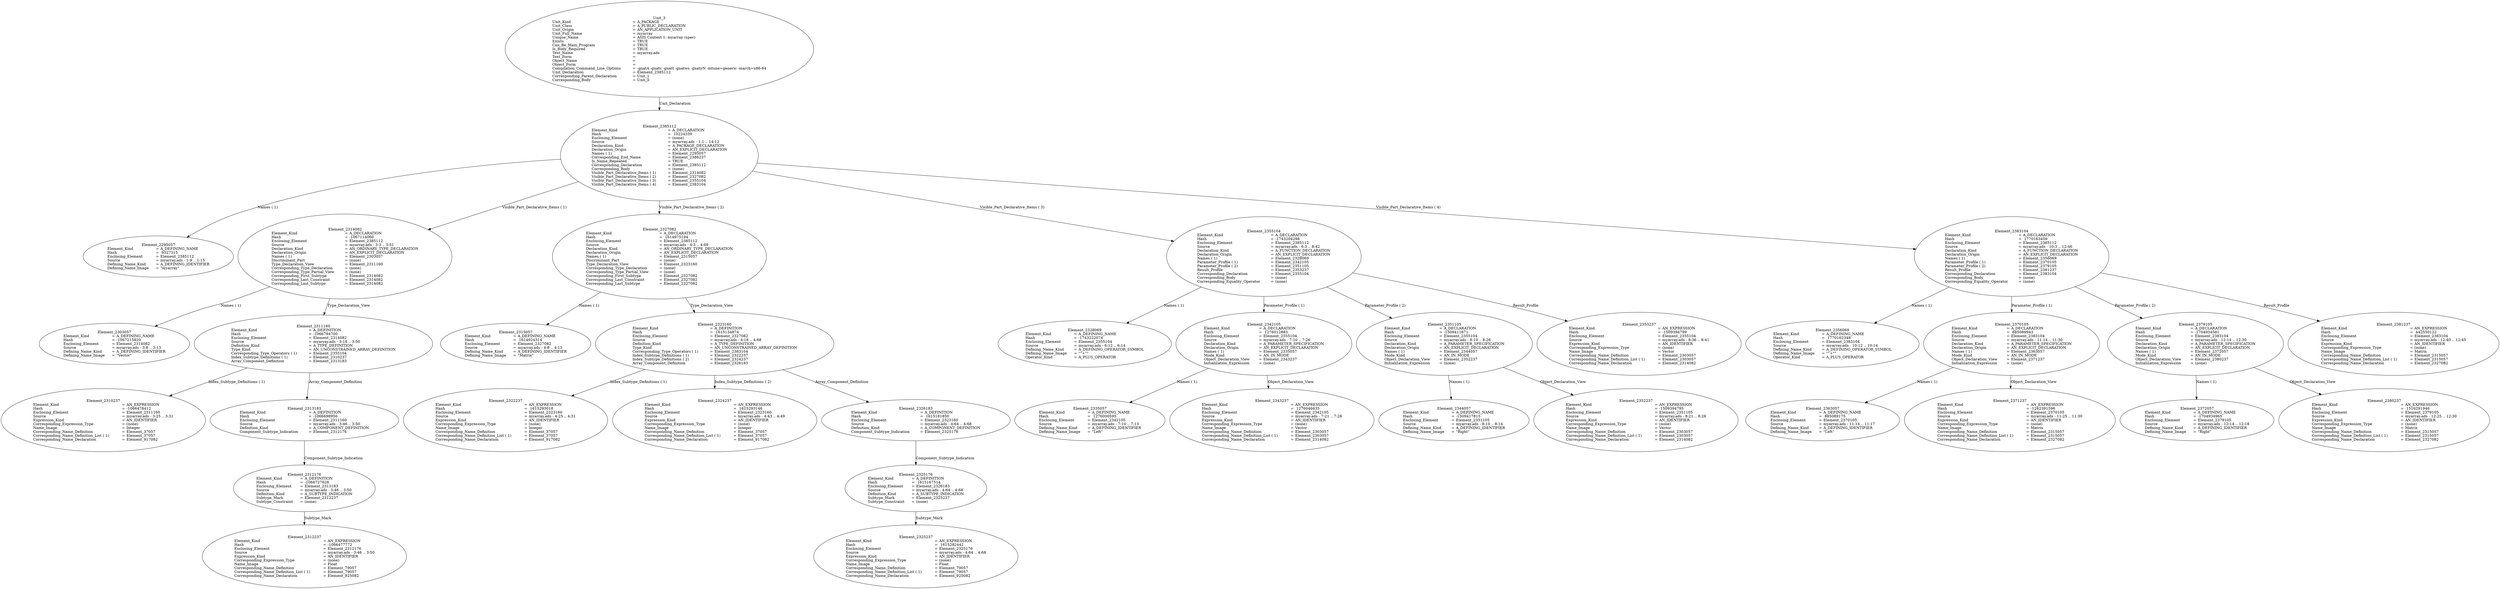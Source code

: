 digraph "myarray.adt" {
  Unit_3 -> Element_2385112
      [ label=Unit_Declaration ];
  Unit_3
      [ label=<<TABLE BORDER="0" CELLBORDER="0" CELLSPACING="0" CELLPADDING="0"> 
          <TR><TD COLSPAN="3">Unit_3</TD></TR>
          <TR><TD ALIGN="LEFT">Unit_Kind   </TD><TD> = </TD><TD ALIGN="LEFT">A_PACKAGE</TD></TR>
          <TR><TD ALIGN="LEFT">Unit_Class   </TD><TD> = </TD><TD ALIGN="LEFT">A_PUBLIC_DECLARATION</TD></TR>
          <TR><TD ALIGN="LEFT">Unit_Origin   </TD><TD> = </TD><TD ALIGN="LEFT">AN_APPLICATION_UNIT</TD></TR>
          <TR><TD ALIGN="LEFT">Unit_Full_Name    </TD><TD> = </TD><TD ALIGN="LEFT">myarray</TD></TR>
          <TR><TD ALIGN="LEFT">Unique_Name   </TD><TD> = </TD><TD ALIGN="LEFT">ASIS Context 1: myarray (spec)</TD></TR>
          <TR><TD ALIGN="LEFT">Exists  </TD><TD> = </TD><TD ALIGN="LEFT">TRUE</TD></TR>
          <TR><TD ALIGN="LEFT">Can_Be_Main_Program     </TD><TD> = </TD><TD ALIGN="LEFT">TRUE</TD></TR>
          <TR><TD ALIGN="LEFT">Is_Body_Required     </TD><TD> = </TD><TD ALIGN="LEFT">TRUE</TD></TR>
          <TR><TD ALIGN="LEFT">Text_Name   </TD><TD> = </TD><TD ALIGN="LEFT">myarray.ads</TD></TR>
          <TR><TD ALIGN="LEFT">Text_Form   </TD><TD> = </TD><TD ALIGN="LEFT"></TD></TR>
          <TR><TD ALIGN="LEFT">Object_Name   </TD><TD> = </TD><TD ALIGN="LEFT"></TD></TR>
          <TR><TD ALIGN="LEFT">Object_Form   </TD><TD> = </TD><TD ALIGN="LEFT"></TD></TR>
          <TR><TD ALIGN="LEFT">Compilation_Command_Line_Options         </TD><TD> = </TD><TD ALIGN="LEFT">-gnatA -gnatc -gnatt -gnatws -gnatyN -mtune=generic -march=x86-64</TD></TR>
          <TR><TD ALIGN="LEFT">Unit_Declaration     </TD><TD> = </TD><TD ALIGN="LEFT">Element_2385112</TD></TR>
          <TR><TD ALIGN="LEFT">Corresponding_Parent_Declaration         </TD><TD> = </TD><TD ALIGN="LEFT">Unit_1</TD></TR>
          <TR><TD ALIGN="LEFT">Corresponding_Body     </TD><TD> = </TD><TD ALIGN="LEFT">Unit_5</TD></TR>
          </TABLE>> ];
  Element_2385112 -> Element_2295057
      [ label="Names ( 1)" ];
  Element_2385112 -> Element_2314082
      [ label="Visible_Part_Declarative_Items ( 1)" ];
  Element_2385112 -> Element_2327082
      [ label="Visible_Part_Declarative_Items ( 2)" ];
  Element_2385112 -> Element_2355104
      [ label="Visible_Part_Declarative_Items ( 3)" ];
  Element_2385112 -> Element_2383104
      [ label="Visible_Part_Declarative_Items ( 4)" ];
  Element_2385112
      [ label=<<TABLE BORDER="0" CELLBORDER="0" CELLSPACING="0" CELLPADDING="0"> 
          <TR><TD COLSPAN="3">Element_2385112</TD></TR>
          <TR><TD ALIGN="LEFT">Element_Kind    </TD><TD> = </TD><TD ALIGN="LEFT">A_DECLARATION</TD></TR>
          <TR><TD ALIGN="LEFT">Hash  </TD><TD> = </TD><TD ALIGN="LEFT"> 10224339</TD></TR>
          <TR><TD ALIGN="LEFT">Enclosing_Element     </TD><TD> = </TD><TD ALIGN="LEFT">(none)</TD></TR>
          <TR><TD ALIGN="LEFT">Source  </TD><TD> = </TD><TD ALIGN="LEFT">myarray.ads - 1:1 .. 14:12</TD></TR>
          <TR><TD ALIGN="LEFT">Declaration_Kind     </TD><TD> = </TD><TD ALIGN="LEFT">A_PACKAGE_DECLARATION</TD></TR>
          <TR><TD ALIGN="LEFT">Declaration_Origin     </TD><TD> = </TD><TD ALIGN="LEFT">AN_EXPLICIT_DECLARATION</TD></TR>
          <TR><TD ALIGN="LEFT">Names ( 1)   </TD><TD> = </TD><TD ALIGN="LEFT">Element_2295057</TD></TR>
          <TR><TD ALIGN="LEFT">Corresponding_End_Name      </TD><TD> = </TD><TD ALIGN="LEFT">Element_2386237</TD></TR>
          <TR><TD ALIGN="LEFT">Is_Name_Repeated     </TD><TD> = </TD><TD ALIGN="LEFT">TRUE</TD></TR>
          <TR><TD ALIGN="LEFT">Corresponding_Declaration       </TD><TD> = </TD><TD ALIGN="LEFT">Element_2385112</TD></TR>
          <TR><TD ALIGN="LEFT">Corresponding_Body     </TD><TD> = </TD><TD ALIGN="LEFT">(none)</TD></TR>
          <TR><TD ALIGN="LEFT">Visible_Part_Declarative_Items ( 1)         </TD><TD> = </TD><TD ALIGN="LEFT">Element_2314082</TD></TR>
          <TR><TD ALIGN="LEFT">Visible_Part_Declarative_Items ( 2)         </TD><TD> = </TD><TD ALIGN="LEFT">Element_2327082</TD></TR>
          <TR><TD ALIGN="LEFT">Visible_Part_Declarative_Items ( 3)         </TD><TD> = </TD><TD ALIGN="LEFT">Element_2355104</TD></TR>
          <TR><TD ALIGN="LEFT">Visible_Part_Declarative_Items ( 4)         </TD><TD> = </TD><TD ALIGN="LEFT">Element_2383104</TD></TR>
          </TABLE>> ];
  Element_2295057
      [ label=<<TABLE BORDER="0" CELLBORDER="0" CELLSPACING="0" CELLPADDING="0"> 
          <TR><TD COLSPAN="3">Element_2295057</TD></TR>
          <TR><TD ALIGN="LEFT">Element_Kind    </TD><TD> = </TD><TD ALIGN="LEFT">A_DEFINING_NAME</TD></TR>
          <TR><TD ALIGN="LEFT">Hash  </TD><TD> = </TD><TD ALIGN="LEFT"> 9327315</TD></TR>
          <TR><TD ALIGN="LEFT">Enclosing_Element     </TD><TD> = </TD><TD ALIGN="LEFT">Element_2385112</TD></TR>
          <TR><TD ALIGN="LEFT">Source  </TD><TD> = </TD><TD ALIGN="LEFT">myarray.ads - 1:9 .. 1:15</TD></TR>
          <TR><TD ALIGN="LEFT">Defining_Name_Kind     </TD><TD> = </TD><TD ALIGN="LEFT">A_DEFINING_IDENTIFIER</TD></TR>
          <TR><TD ALIGN="LEFT">Defining_Name_Image     </TD><TD> = </TD><TD ALIGN="LEFT">"myarray"</TD></TR>
          </TABLE>> ];
  Element_2314082 -> Element_2303057
      [ label="Names ( 1)" ];
  Element_2314082 -> Element_2311160
      [ label=Type_Declaration_View ];
  Element_2314082
      [ label=<<TABLE BORDER="0" CELLBORDER="0" CELLSPACING="0" CELLPADDING="0"> 
          <TR><TD COLSPAN="3">Element_2314082</TD></TR>
          <TR><TD ALIGN="LEFT">Element_Kind    </TD><TD> = </TD><TD ALIGN="LEFT">A_DECLARATION</TD></TR>
          <TR><TD ALIGN="LEFT">Hash  </TD><TD> = </TD><TD ALIGN="LEFT">-1067114060</TD></TR>
          <TR><TD ALIGN="LEFT">Enclosing_Element     </TD><TD> = </TD><TD ALIGN="LEFT">Element_2385112</TD></TR>
          <TR><TD ALIGN="LEFT">Source  </TD><TD> = </TD><TD ALIGN="LEFT">myarray.ads - 3:3 .. 3:51</TD></TR>
          <TR><TD ALIGN="LEFT">Declaration_Kind     </TD><TD> = </TD><TD ALIGN="LEFT">AN_ORDINARY_TYPE_DECLARATION</TD></TR>
          <TR><TD ALIGN="LEFT">Declaration_Origin     </TD><TD> = </TD><TD ALIGN="LEFT">AN_EXPLICIT_DECLARATION</TD></TR>
          <TR><TD ALIGN="LEFT">Names ( 1)   </TD><TD> = </TD><TD ALIGN="LEFT">Element_2303057</TD></TR>
          <TR><TD ALIGN="LEFT">Discriminant_Part     </TD><TD> = </TD><TD ALIGN="LEFT">(none)</TD></TR>
          <TR><TD ALIGN="LEFT">Type_Declaration_View      </TD><TD> = </TD><TD ALIGN="LEFT">Element_2311160</TD></TR>
          <TR><TD ALIGN="LEFT">Corresponding_Type_Declaration        </TD><TD> = </TD><TD ALIGN="LEFT">(none)</TD></TR>
          <TR><TD ALIGN="LEFT">Corresponding_Type_Partial_View        </TD><TD> = </TD><TD ALIGN="LEFT">(none)</TD></TR>
          <TR><TD ALIGN="LEFT">Corresponding_First_Subtype       </TD><TD> = </TD><TD ALIGN="LEFT">Element_2314082</TD></TR>
          <TR><TD ALIGN="LEFT">Corresponding_Last_Constraint        </TD><TD> = </TD><TD ALIGN="LEFT">Element_2314082</TD></TR>
          <TR><TD ALIGN="LEFT">Corresponding_Last_Subtype       </TD><TD> = </TD><TD ALIGN="LEFT">Element_2314082</TD></TR>
          </TABLE>> ];
  Element_2303057
      [ label=<<TABLE BORDER="0" CELLBORDER="0" CELLSPACING="0" CELLPADDING="0"> 
          <TR><TD COLSPAN="3">Element_2303057</TD></TR>
          <TR><TD ALIGN="LEFT">Element_Kind    </TD><TD> = </TD><TD ALIGN="LEFT">A_DEFINING_NAME</TD></TR>
          <TR><TD ALIGN="LEFT">Hash  </TD><TD> = </TD><TD ALIGN="LEFT">-1067215820</TD></TR>
          <TR><TD ALIGN="LEFT">Enclosing_Element     </TD><TD> = </TD><TD ALIGN="LEFT">Element_2314082</TD></TR>
          <TR><TD ALIGN="LEFT">Source  </TD><TD> = </TD><TD ALIGN="LEFT">myarray.ads - 3:8 .. 3:13</TD></TR>
          <TR><TD ALIGN="LEFT">Defining_Name_Kind     </TD><TD> = </TD><TD ALIGN="LEFT">A_DEFINING_IDENTIFIER</TD></TR>
          <TR><TD ALIGN="LEFT">Defining_Name_Image     </TD><TD> = </TD><TD ALIGN="LEFT">"Vector"</TD></TR>
          </TABLE>> ];
  Element_2311160 -> Element_2310237
      [ label="Index_Subtype_Definitions ( 1)" ];
  Element_2311160 -> Element_2313183
      [ label=Array_Component_Definition ];
  Element_2311160
      [ label=<<TABLE BORDER="0" CELLBORDER="0" CELLSPACING="0" CELLPADDING="0"> 
          <TR><TD COLSPAN="3">Element_2311160</TD></TR>
          <TR><TD ALIGN="LEFT">Element_Kind    </TD><TD> = </TD><TD ALIGN="LEFT">A_DEFINITION</TD></TR>
          <TR><TD ALIGN="LEFT">Hash  </TD><TD> = </TD><TD ALIGN="LEFT">-1066794700</TD></TR>
          <TR><TD ALIGN="LEFT">Enclosing_Element     </TD><TD> = </TD><TD ALIGN="LEFT">Element_2314082</TD></TR>
          <TR><TD ALIGN="LEFT">Source  </TD><TD> = </TD><TD ALIGN="LEFT">myarray.ads - 3:18 .. 3:50</TD></TR>
          <TR><TD ALIGN="LEFT">Definition_Kind    </TD><TD> = </TD><TD ALIGN="LEFT">A_TYPE_DEFINITION</TD></TR>
          <TR><TD ALIGN="LEFT">Type_Kind   </TD><TD> = </TD><TD ALIGN="LEFT">AN_UNCONSTRAINED_ARRAY_DEFINITION</TD></TR>
          <TR><TD ALIGN="LEFT">Corresponding_Type_Operators ( 1)         </TD><TD> = </TD><TD ALIGN="LEFT">Element_2355104</TD></TR>
          <TR><TD ALIGN="LEFT">Index_Subtype_Definitions ( 1)        </TD><TD> = </TD><TD ALIGN="LEFT">Element_2310237</TD></TR>
          <TR><TD ALIGN="LEFT">Array_Component_Definition       </TD><TD> = </TD><TD ALIGN="LEFT">Element_2313183</TD></TR>
          </TABLE>> ];
  Element_2310237
      [ label=<<TABLE BORDER="0" CELLBORDER="0" CELLSPACING="0" CELLPADDING="0"> 
          <TR><TD COLSPAN="3">Element_2310237</TD></TR>
          <TR><TD ALIGN="LEFT">Element_Kind    </TD><TD> = </TD><TD ALIGN="LEFT">AN_EXPRESSION</TD></TR>
          <TR><TD ALIGN="LEFT">Hash  </TD><TD> = </TD><TD ALIGN="LEFT">-1066478412</TD></TR>
          <TR><TD ALIGN="LEFT">Enclosing_Element     </TD><TD> = </TD><TD ALIGN="LEFT">Element_2311160</TD></TR>
          <TR><TD ALIGN="LEFT">Source  </TD><TD> = </TD><TD ALIGN="LEFT">myarray.ads - 3:25 .. 3:31</TD></TR>
          <TR><TD ALIGN="LEFT">Expression_Kind    </TD><TD> = </TD><TD ALIGN="LEFT">AN_IDENTIFIER</TD></TR>
          <TR><TD ALIGN="LEFT">Corresponding_Expression_Type        </TD><TD> = </TD><TD ALIGN="LEFT">(none)</TD></TR>
          <TR><TD ALIGN="LEFT">Name_Image   </TD><TD> = </TD><TD ALIGN="LEFT">Integer</TD></TR>
          <TR><TD ALIGN="LEFT">Corresponding_Name_Definition        </TD><TD> = </TD><TD ALIGN="LEFT">Element_37057</TD></TR>
          <TR><TD ALIGN="LEFT">Corresponding_Name_Definition_List ( 1)          </TD><TD> = </TD><TD ALIGN="LEFT">Element_37057</TD></TR>
          <TR><TD ALIGN="LEFT">Corresponding_Name_Declaration        </TD><TD> = </TD><TD ALIGN="LEFT">Element_917082</TD></TR>
          </TABLE>> ];
  Element_2313183 -> Element_2312176
      [ label=Component_Subtype_Indication ];
  Element_2313183
      [ label=<<TABLE BORDER="0" CELLBORDER="0" CELLSPACING="0" CELLPADDING="0"> 
          <TR><TD COLSPAN="3">Element_2313183</TD></TR>
          <TR><TD ALIGN="LEFT">Element_Kind    </TD><TD> = </TD><TD ALIGN="LEFT">A_DEFINITION</TD></TR>
          <TR><TD ALIGN="LEFT">Hash  </TD><TD> = </TD><TD ALIGN="LEFT">-1066698956</TD></TR>
          <TR><TD ALIGN="LEFT">Enclosing_Element     </TD><TD> = </TD><TD ALIGN="LEFT">Element_2311160</TD></TR>
          <TR><TD ALIGN="LEFT">Source  </TD><TD> = </TD><TD ALIGN="LEFT">myarray.ads - 3:46 .. 3:50</TD></TR>
          <TR><TD ALIGN="LEFT">Definition_Kind    </TD><TD> = </TD><TD ALIGN="LEFT">A_COMPONENT_DEFINITION</TD></TR>
          <TR><TD ALIGN="LEFT">Component_Subtype_Indication        </TD><TD> = </TD><TD ALIGN="LEFT">Element_2312176</TD></TR>
          </TABLE>> ];
  Element_2312176 -> Element_2312237
      [ label=Subtype_Mark ];
  Element_2312176
      [ label=<<TABLE BORDER="0" CELLBORDER="0" CELLSPACING="0" CELLPADDING="0"> 
          <TR><TD COLSPAN="3">Element_2312176</TD></TR>
          <TR><TD ALIGN="LEFT">Element_Kind    </TD><TD> = </TD><TD ALIGN="LEFT">A_DEFINITION</TD></TR>
          <TR><TD ALIGN="LEFT">Hash  </TD><TD> = </TD><TD ALIGN="LEFT">-1066727628</TD></TR>
          <TR><TD ALIGN="LEFT">Enclosing_Element     </TD><TD> = </TD><TD ALIGN="LEFT">Element_2313183</TD></TR>
          <TR><TD ALIGN="LEFT">Source  </TD><TD> = </TD><TD ALIGN="LEFT">myarray.ads - 3:46 .. 3:50</TD></TR>
          <TR><TD ALIGN="LEFT">Definition_Kind    </TD><TD> = </TD><TD ALIGN="LEFT">A_SUBTYPE_INDICATION</TD></TR>
          <TR><TD ALIGN="LEFT">Subtype_Mark    </TD><TD> = </TD><TD ALIGN="LEFT">Element_2312237</TD></TR>
          <TR><TD ALIGN="LEFT">Subtype_Constraint     </TD><TD> = </TD><TD ALIGN="LEFT">(none)</TD></TR>
          </TABLE>> ];
  Element_2312237
      [ label=<<TABLE BORDER="0" CELLBORDER="0" CELLSPACING="0" CELLPADDING="0"> 
          <TR><TD COLSPAN="3">Element_2312237</TD></TR>
          <TR><TD ALIGN="LEFT">Element_Kind    </TD><TD> = </TD><TD ALIGN="LEFT">AN_EXPRESSION</TD></TR>
          <TR><TD ALIGN="LEFT">Hash  </TD><TD> = </TD><TD ALIGN="LEFT">-1066477772</TD></TR>
          <TR><TD ALIGN="LEFT">Enclosing_Element     </TD><TD> = </TD><TD ALIGN="LEFT">Element_2312176</TD></TR>
          <TR><TD ALIGN="LEFT">Source  </TD><TD> = </TD><TD ALIGN="LEFT">myarray.ads - 3:46 .. 3:50</TD></TR>
          <TR><TD ALIGN="LEFT">Expression_Kind    </TD><TD> = </TD><TD ALIGN="LEFT">AN_IDENTIFIER</TD></TR>
          <TR><TD ALIGN="LEFT">Corresponding_Expression_Type        </TD><TD> = </TD><TD ALIGN="LEFT">(none)</TD></TR>
          <TR><TD ALIGN="LEFT">Name_Image   </TD><TD> = </TD><TD ALIGN="LEFT">Float</TD></TR>
          <TR><TD ALIGN="LEFT">Corresponding_Name_Definition        </TD><TD> = </TD><TD ALIGN="LEFT">Element_79057</TD></TR>
          <TR><TD ALIGN="LEFT">Corresponding_Name_Definition_List ( 1)          </TD><TD> = </TD><TD ALIGN="LEFT">Element_79057</TD></TR>
          <TR><TD ALIGN="LEFT">Corresponding_Name_Declaration        </TD><TD> = </TD><TD ALIGN="LEFT">Element_925082</TD></TR>
          </TABLE>> ];
  Element_2327082 -> Element_2315057
      [ label="Names ( 1)" ];
  Element_2327082 -> Element_2323160
      [ label=Type_Declaration_View ];
  Element_2327082
      [ label=<<TABLE BORDER="0" CELLBORDER="0" CELLSPACING="0" CELLPADDING="0"> 
          <TR><TD COLSPAN="3">Element_2327082</TD></TR>
          <TR><TD ALIGN="LEFT">Element_Kind    </TD><TD> = </TD><TD ALIGN="LEFT">A_DECLARATION</TD></TR>
          <TR><TD ALIGN="LEFT">Hash  </TD><TD> = </TD><TD ALIGN="LEFT"> 1614975194</TD></TR>
          <TR><TD ALIGN="LEFT">Enclosing_Element     </TD><TD> = </TD><TD ALIGN="LEFT">Element_2385112</TD></TR>
          <TR><TD ALIGN="LEFT">Source  </TD><TD> = </TD><TD ALIGN="LEFT">myarray.ads - 4:3 .. 4:69</TD></TR>
          <TR><TD ALIGN="LEFT">Declaration_Kind     </TD><TD> = </TD><TD ALIGN="LEFT">AN_ORDINARY_TYPE_DECLARATION</TD></TR>
          <TR><TD ALIGN="LEFT">Declaration_Origin     </TD><TD> = </TD><TD ALIGN="LEFT">AN_EXPLICIT_DECLARATION</TD></TR>
          <TR><TD ALIGN="LEFT">Names ( 1)   </TD><TD> = </TD><TD ALIGN="LEFT">Element_2315057</TD></TR>
          <TR><TD ALIGN="LEFT">Discriminant_Part     </TD><TD> = </TD><TD ALIGN="LEFT">(none)</TD></TR>
          <TR><TD ALIGN="LEFT">Type_Declaration_View      </TD><TD> = </TD><TD ALIGN="LEFT">Element_2323160</TD></TR>
          <TR><TD ALIGN="LEFT">Corresponding_Type_Declaration        </TD><TD> = </TD><TD ALIGN="LEFT">(none)</TD></TR>
          <TR><TD ALIGN="LEFT">Corresponding_Type_Partial_View        </TD><TD> = </TD><TD ALIGN="LEFT">(none)</TD></TR>
          <TR><TD ALIGN="LEFT">Corresponding_First_Subtype       </TD><TD> = </TD><TD ALIGN="LEFT">Element_2327082</TD></TR>
          <TR><TD ALIGN="LEFT">Corresponding_Last_Constraint        </TD><TD> = </TD><TD ALIGN="LEFT">Element_2327082</TD></TR>
          <TR><TD ALIGN="LEFT">Corresponding_Last_Subtype       </TD><TD> = </TD><TD ALIGN="LEFT">Element_2327082</TD></TR>
          </TABLE>> ];
  Element_2315057
      [ label=<<TABLE BORDER="0" CELLBORDER="0" CELLSPACING="0" CELLPADDING="0"> 
          <TR><TD COLSPAN="3">Element_2315057</TD></TR>
          <TR><TD ALIGN="LEFT">Element_Kind    </TD><TD> = </TD><TD ALIGN="LEFT">A_DEFINING_NAME</TD></TR>
          <TR><TD ALIGN="LEFT">Hash  </TD><TD> = </TD><TD ALIGN="LEFT"> 1614924314</TD></TR>
          <TR><TD ALIGN="LEFT">Enclosing_Element     </TD><TD> = </TD><TD ALIGN="LEFT">Element_2327082</TD></TR>
          <TR><TD ALIGN="LEFT">Source  </TD><TD> = </TD><TD ALIGN="LEFT">myarray.ads - 4:8 .. 4:13</TD></TR>
          <TR><TD ALIGN="LEFT">Defining_Name_Kind     </TD><TD> = </TD><TD ALIGN="LEFT">A_DEFINING_IDENTIFIER</TD></TR>
          <TR><TD ALIGN="LEFT">Defining_Name_Image     </TD><TD> = </TD><TD ALIGN="LEFT">"Matrix"</TD></TR>
          </TABLE>> ];
  Element_2323160 -> Element_2322237
      [ label="Index_Subtype_Definitions ( 1)" ];
  Element_2323160 -> Element_2324237
      [ label="Index_Subtype_Definitions ( 2)" ];
  Element_2323160 -> Element_2326183
      [ label=Array_Component_Definition ];
  Element_2323160
      [ label=<<TABLE BORDER="0" CELLBORDER="0" CELLSPACING="0" CELLPADDING="0"> 
          <TR><TD COLSPAN="3">Element_2323160</TD></TR>
          <TR><TD ALIGN="LEFT">Element_Kind    </TD><TD> = </TD><TD ALIGN="LEFT">A_DEFINITION</TD></TR>
          <TR><TD ALIGN="LEFT">Hash  </TD><TD> = </TD><TD ALIGN="LEFT"> 1615134874</TD></TR>
          <TR><TD ALIGN="LEFT">Enclosing_Element     </TD><TD> = </TD><TD ALIGN="LEFT">Element_2327082</TD></TR>
          <TR><TD ALIGN="LEFT">Source  </TD><TD> = </TD><TD ALIGN="LEFT">myarray.ads - 4:18 .. 4:68</TD></TR>
          <TR><TD ALIGN="LEFT">Definition_Kind    </TD><TD> = </TD><TD ALIGN="LEFT">A_TYPE_DEFINITION</TD></TR>
          <TR><TD ALIGN="LEFT">Type_Kind   </TD><TD> = </TD><TD ALIGN="LEFT">AN_UNCONSTRAINED_ARRAY_DEFINITION</TD></TR>
          <TR><TD ALIGN="LEFT">Corresponding_Type_Operators ( 1)         </TD><TD> = </TD><TD ALIGN="LEFT">Element_2383104</TD></TR>
          <TR><TD ALIGN="LEFT">Index_Subtype_Definitions ( 1)        </TD><TD> = </TD><TD ALIGN="LEFT">Element_2322237</TD></TR>
          <TR><TD ALIGN="LEFT">Index_Subtype_Definitions ( 2)        </TD><TD> = </TD><TD ALIGN="LEFT">Element_2324237</TD></TR>
          <TR><TD ALIGN="LEFT">Array_Component_Definition       </TD><TD> = </TD><TD ALIGN="LEFT">Element_2326183</TD></TR>
          </TABLE>> ];
  Element_2322237
      [ label=<<TABLE BORDER="0" CELLBORDER="0" CELLSPACING="0" CELLPADDING="0"> 
          <TR><TD COLSPAN="3">Element_2322237</TD></TR>
          <TR><TD ALIGN="LEFT">Element_Kind    </TD><TD> = </TD><TD ALIGN="LEFT">AN_EXPRESSION</TD></TR>
          <TR><TD ALIGN="LEFT">Hash  </TD><TD> = </TD><TD ALIGN="LEFT"> 1615293018</TD></TR>
          <TR><TD ALIGN="LEFT">Enclosing_Element     </TD><TD> = </TD><TD ALIGN="LEFT">Element_2323160</TD></TR>
          <TR><TD ALIGN="LEFT">Source  </TD><TD> = </TD><TD ALIGN="LEFT">myarray.ads - 4:25 .. 4:31</TD></TR>
          <TR><TD ALIGN="LEFT">Expression_Kind    </TD><TD> = </TD><TD ALIGN="LEFT">AN_IDENTIFIER</TD></TR>
          <TR><TD ALIGN="LEFT">Corresponding_Expression_Type        </TD><TD> = </TD><TD ALIGN="LEFT">(none)</TD></TR>
          <TR><TD ALIGN="LEFT">Name_Image   </TD><TD> = </TD><TD ALIGN="LEFT">Integer</TD></TR>
          <TR><TD ALIGN="LEFT">Corresponding_Name_Definition        </TD><TD> = </TD><TD ALIGN="LEFT">Element_37057</TD></TR>
          <TR><TD ALIGN="LEFT">Corresponding_Name_Definition_List ( 1)          </TD><TD> = </TD><TD ALIGN="LEFT">Element_37057</TD></TR>
          <TR><TD ALIGN="LEFT">Corresponding_Name_Declaration        </TD><TD> = </TD><TD ALIGN="LEFT">Element_917082</TD></TR>
          </TABLE>> ];
  Element_2324237
      [ label=<<TABLE BORDER="0" CELLBORDER="0" CELLSPACING="0" CELLPADDING="0"> 
          <TR><TD COLSPAN="3">Element_2324237</TD></TR>
          <TR><TD ALIGN="LEFT">Element_Kind    </TD><TD> = </TD><TD ALIGN="LEFT">AN_EXPRESSION</TD></TR>
          <TR><TD ALIGN="LEFT">Hash  </TD><TD> = </TD><TD ALIGN="LEFT"> 1615293146</TD></TR>
          <TR><TD ALIGN="LEFT">Enclosing_Element     </TD><TD> = </TD><TD ALIGN="LEFT">Element_2323160</TD></TR>
          <TR><TD ALIGN="LEFT">Source  </TD><TD> = </TD><TD ALIGN="LEFT">myarray.ads - 4:43 .. 4:49</TD></TR>
          <TR><TD ALIGN="LEFT">Expression_Kind    </TD><TD> = </TD><TD ALIGN="LEFT">AN_IDENTIFIER</TD></TR>
          <TR><TD ALIGN="LEFT">Corresponding_Expression_Type        </TD><TD> = </TD><TD ALIGN="LEFT">(none)</TD></TR>
          <TR><TD ALIGN="LEFT">Name_Image   </TD><TD> = </TD><TD ALIGN="LEFT">Integer</TD></TR>
          <TR><TD ALIGN="LEFT">Corresponding_Name_Definition        </TD><TD> = </TD><TD ALIGN="LEFT">Element_37057</TD></TR>
          <TR><TD ALIGN="LEFT">Corresponding_Name_Definition_List ( 1)          </TD><TD> = </TD><TD ALIGN="LEFT">Element_37057</TD></TR>
          <TR><TD ALIGN="LEFT">Corresponding_Name_Declaration        </TD><TD> = </TD><TD ALIGN="LEFT">Element_917082</TD></TR>
          </TABLE>> ];
  Element_2326183 -> Element_2325176
      [ label=Component_Subtype_Indication ];
  Element_2326183
      [ label=<<TABLE BORDER="0" CELLBORDER="0" CELLSPACING="0" CELLPADDING="0"> 
          <TR><TD COLSPAN="3">Element_2326183</TD></TR>
          <TR><TD ALIGN="LEFT">Element_Kind    </TD><TD> = </TD><TD ALIGN="LEFT">A_DEFINITION</TD></TR>
          <TR><TD ALIGN="LEFT">Hash  </TD><TD> = </TD><TD ALIGN="LEFT"> 1615181850</TD></TR>
          <TR><TD ALIGN="LEFT">Enclosing_Element     </TD><TD> = </TD><TD ALIGN="LEFT">Element_2323160</TD></TR>
          <TR><TD ALIGN="LEFT">Source  </TD><TD> = </TD><TD ALIGN="LEFT">myarray.ads - 4:64 .. 4:68</TD></TR>
          <TR><TD ALIGN="LEFT">Definition_Kind    </TD><TD> = </TD><TD ALIGN="LEFT">A_COMPONENT_DEFINITION</TD></TR>
          <TR><TD ALIGN="LEFT">Component_Subtype_Indication        </TD><TD> = </TD><TD ALIGN="LEFT">Element_2325176</TD></TR>
          </TABLE>> ];
  Element_2325176 -> Element_2325237
      [ label=Subtype_Mark ];
  Element_2325176
      [ label=<<TABLE BORDER="0" CELLBORDER="0" CELLSPACING="0" CELLPADDING="0"> 
          <TR><TD COLSPAN="3">Element_2325176</TD></TR>
          <TR><TD ALIGN="LEFT">Element_Kind    </TD><TD> = </TD><TD ALIGN="LEFT">A_DEFINITION</TD></TR>
          <TR><TD ALIGN="LEFT">Hash  </TD><TD> = </TD><TD ALIGN="LEFT"> 1615167514</TD></TR>
          <TR><TD ALIGN="LEFT">Enclosing_Element     </TD><TD> = </TD><TD ALIGN="LEFT">Element_2326183</TD></TR>
          <TR><TD ALIGN="LEFT">Source  </TD><TD> = </TD><TD ALIGN="LEFT">myarray.ads - 4:64 .. 4:68</TD></TR>
          <TR><TD ALIGN="LEFT">Definition_Kind    </TD><TD> = </TD><TD ALIGN="LEFT">A_SUBTYPE_INDICATION</TD></TR>
          <TR><TD ALIGN="LEFT">Subtype_Mark    </TD><TD> = </TD><TD ALIGN="LEFT">Element_2325237</TD></TR>
          <TR><TD ALIGN="LEFT">Subtype_Constraint     </TD><TD> = </TD><TD ALIGN="LEFT">(none)</TD></TR>
          </TABLE>> ];
  Element_2325237
      [ label=<<TABLE BORDER="0" CELLBORDER="0" CELLSPACING="0" CELLPADDING="0"> 
          <TR><TD COLSPAN="3">Element_2325237</TD></TR>
          <TR><TD ALIGN="LEFT">Element_Kind    </TD><TD> = </TD><TD ALIGN="LEFT">AN_EXPRESSION</TD></TR>
          <TR><TD ALIGN="LEFT">Hash  </TD><TD> = </TD><TD ALIGN="LEFT"> 1615292442</TD></TR>
          <TR><TD ALIGN="LEFT">Enclosing_Element     </TD><TD> = </TD><TD ALIGN="LEFT">Element_2325176</TD></TR>
          <TR><TD ALIGN="LEFT">Source  </TD><TD> = </TD><TD ALIGN="LEFT">myarray.ads - 4:64 .. 4:68</TD></TR>
          <TR><TD ALIGN="LEFT">Expression_Kind    </TD><TD> = </TD><TD ALIGN="LEFT">AN_IDENTIFIER</TD></TR>
          <TR><TD ALIGN="LEFT">Corresponding_Expression_Type        </TD><TD> = </TD><TD ALIGN="LEFT">(none)</TD></TR>
          <TR><TD ALIGN="LEFT">Name_Image   </TD><TD> = </TD><TD ALIGN="LEFT">Float</TD></TR>
          <TR><TD ALIGN="LEFT">Corresponding_Name_Definition        </TD><TD> = </TD><TD ALIGN="LEFT">Element_79057</TD></TR>
          <TR><TD ALIGN="LEFT">Corresponding_Name_Definition_List ( 1)          </TD><TD> = </TD><TD ALIGN="LEFT">Element_79057</TD></TR>
          <TR><TD ALIGN="LEFT">Corresponding_Name_Declaration        </TD><TD> = </TD><TD ALIGN="LEFT">Element_925082</TD></TR>
          </TABLE>> ];
  Element_2355104 -> Element_2328069
      [ label="Names ( 1)" ];
  Element_2355104 -> Element_2342105
      [ label="Parameter_Profile ( 1)" ];
  Element_2355104 -> Element_2351105
      [ label="Parameter_Profile ( 2)" ];
  Element_2355104 -> Element_2353237
      [ label=Result_Profile ];
  Element_2355104
      [ label=<<TABLE BORDER="0" CELLBORDER="0" CELLSPACING="0" CELLPADDING="0"> 
          <TR><TD COLSPAN="3">Element_2355104</TD></TR>
          <TR><TD ALIGN="LEFT">Element_Kind    </TD><TD> = </TD><TD ALIGN="LEFT">A_DECLARATION</TD></TR>
          <TR><TD ALIGN="LEFT">Hash  </TD><TD> = </TD><TD ALIGN="LEFT">-1743204298</TD></TR>
          <TR><TD ALIGN="LEFT">Enclosing_Element     </TD><TD> = </TD><TD ALIGN="LEFT">Element_2385112</TD></TR>
          <TR><TD ALIGN="LEFT">Source  </TD><TD> = </TD><TD ALIGN="LEFT">myarray.ads - 6:3 .. 8:42</TD></TR>
          <TR><TD ALIGN="LEFT">Declaration_Kind     </TD><TD> = </TD><TD ALIGN="LEFT">A_FUNCTION_DECLARATION</TD></TR>
          <TR><TD ALIGN="LEFT">Declaration_Origin     </TD><TD> = </TD><TD ALIGN="LEFT">AN_EXPLICIT_DECLARATION</TD></TR>
          <TR><TD ALIGN="LEFT">Names ( 1)   </TD><TD> = </TD><TD ALIGN="LEFT">Element_2328069</TD></TR>
          <TR><TD ALIGN="LEFT">Parameter_Profile ( 1)      </TD><TD> = </TD><TD ALIGN="LEFT">Element_2342105</TD></TR>
          <TR><TD ALIGN="LEFT">Parameter_Profile ( 2)      </TD><TD> = </TD><TD ALIGN="LEFT">Element_2351105</TD></TR>
          <TR><TD ALIGN="LEFT">Result_Profile    </TD><TD> = </TD><TD ALIGN="LEFT">Element_2353237</TD></TR>
          <TR><TD ALIGN="LEFT">Corresponding_Declaration       </TD><TD> = </TD><TD ALIGN="LEFT">Element_2355104</TD></TR>
          <TR><TD ALIGN="LEFT">Corresponding_Body     </TD><TD> = </TD><TD ALIGN="LEFT">(none)</TD></TR>
          <TR><TD ALIGN="LEFT">Corresponding_Equality_Operator        </TD><TD> = </TD><TD ALIGN="LEFT">(none)</TD></TR>
          </TABLE>> ];
  Element_2328069
      [ label=<<TABLE BORDER="0" CELLBORDER="0" CELLSPACING="0" CELLPADDING="0"> 
          <TR><TD COLSPAN="3">Element_2328069</TD></TR>
          <TR><TD ALIGN="LEFT">Element_Kind    </TD><TD> = </TD><TD ALIGN="LEFT">A_DEFINING_NAME</TD></TR>
          <TR><TD ALIGN="LEFT">Hash  </TD><TD> = </TD><TD ALIGN="LEFT">-1743222074</TD></TR>
          <TR><TD ALIGN="LEFT">Enclosing_Element     </TD><TD> = </TD><TD ALIGN="LEFT">Element_2355104</TD></TR>
          <TR><TD ALIGN="LEFT">Source  </TD><TD> = </TD><TD ALIGN="LEFT">myarray.ads - 6:12 .. 6:14</TD></TR>
          <TR><TD ALIGN="LEFT">Defining_Name_Kind     </TD><TD> = </TD><TD ALIGN="LEFT">A_DEFINING_OPERATOR_SYMBOL</TD></TR>
          <TR><TD ALIGN="LEFT">Defining_Name_Image     </TD><TD> = </TD><TD ALIGN="LEFT">""+""</TD></TR>
          <TR><TD ALIGN="LEFT">Operator_Kind    </TD><TD> = </TD><TD ALIGN="LEFT">A_PLUS_OPERATOR</TD></TR>
          </TABLE>> ];
  Element_2342105 -> Element_2335057
      [ label="Names ( 1)" ];
  Element_2342105 -> Element_2343237
      [ label=Object_Declaration_View ];
  Element_2342105
      [ label=<<TABLE BORDER="0" CELLBORDER="0" CELLSPACING="0" CELLPADDING="0"> 
          <TR><TD COLSPAN="3">Element_2342105</TD></TR>
          <TR><TD ALIGN="LEFT">Element_Kind    </TD><TD> = </TD><TD ALIGN="LEFT">A_DECLARATION</TD></TR>
          <TR><TD ALIGN="LEFT">Hash  </TD><TD> = </TD><TD ALIGN="LEFT"> 1276012883</TD></TR>
          <TR><TD ALIGN="LEFT">Enclosing_Element     </TD><TD> = </TD><TD ALIGN="LEFT">Element_2355104</TD></TR>
          <TR><TD ALIGN="LEFT">Source  </TD><TD> = </TD><TD ALIGN="LEFT">myarray.ads - 7:10 .. 7:26</TD></TR>
          <TR><TD ALIGN="LEFT">Declaration_Kind     </TD><TD> = </TD><TD ALIGN="LEFT">A_PARAMETER_SPECIFICATION</TD></TR>
          <TR><TD ALIGN="LEFT">Declaration_Origin     </TD><TD> = </TD><TD ALIGN="LEFT">AN_EXPLICIT_DECLARATION</TD></TR>
          <TR><TD ALIGN="LEFT">Names ( 1)   </TD><TD> = </TD><TD ALIGN="LEFT">Element_2335057</TD></TR>
          <TR><TD ALIGN="LEFT">Mode_Kind   </TD><TD> = </TD><TD ALIGN="LEFT">AN_IN_MODE</TD></TR>
          <TR><TD ALIGN="LEFT">Object_Declaration_View      </TD><TD> = </TD><TD ALIGN="LEFT">Element_2343237</TD></TR>
          <TR><TD ALIGN="LEFT">Initialization_Expression       </TD><TD> = </TD><TD ALIGN="LEFT">(none)</TD></TR>
          </TABLE>> ];
  Element_2335057
      [ label=<<TABLE BORDER="0" CELLBORDER="0" CELLSPACING="0" CELLPADDING="0"> 
          <TR><TD COLSPAN="3">Element_2335057</TD></TR>
          <TR><TD ALIGN="LEFT">Element_Kind    </TD><TD> = </TD><TD ALIGN="LEFT">A_DEFINING_NAME</TD></TR>
          <TR><TD ALIGN="LEFT">Hash  </TD><TD> = </TD><TD ALIGN="LEFT"> 1276000595</TD></TR>
          <TR><TD ALIGN="LEFT">Enclosing_Element     </TD><TD> = </TD><TD ALIGN="LEFT">Element_2342105</TD></TR>
          <TR><TD ALIGN="LEFT">Source  </TD><TD> = </TD><TD ALIGN="LEFT">myarray.ads - 7:10 .. 7:13</TD></TR>
          <TR><TD ALIGN="LEFT">Defining_Name_Kind     </TD><TD> = </TD><TD ALIGN="LEFT">A_DEFINING_IDENTIFIER</TD></TR>
          <TR><TD ALIGN="LEFT">Defining_Name_Image     </TD><TD> = </TD><TD ALIGN="LEFT">"Left"</TD></TR>
          </TABLE>> ];
  Element_2343237
      [ label=<<TABLE BORDER="0" CELLBORDER="0" CELLSPACING="0" CELLPADDING="0"> 
          <TR><TD COLSPAN="3">Element_2343237</TD></TR>
          <TR><TD ALIGN="LEFT">Element_Kind    </TD><TD> = </TD><TD ALIGN="LEFT">AN_EXPRESSION</TD></TR>
          <TR><TD ALIGN="LEFT">Hash  </TD><TD> = </TD><TD ALIGN="LEFT"> 1276046635</TD></TR>
          <TR><TD ALIGN="LEFT">Enclosing_Element     </TD><TD> = </TD><TD ALIGN="LEFT">Element_2342105</TD></TR>
          <TR><TD ALIGN="LEFT">Source  </TD><TD> = </TD><TD ALIGN="LEFT">myarray.ads - 7:21 .. 7:26</TD></TR>
          <TR><TD ALIGN="LEFT">Expression_Kind    </TD><TD> = </TD><TD ALIGN="LEFT">AN_IDENTIFIER</TD></TR>
          <TR><TD ALIGN="LEFT">Corresponding_Expression_Type        </TD><TD> = </TD><TD ALIGN="LEFT">(none)</TD></TR>
          <TR><TD ALIGN="LEFT">Name_Image   </TD><TD> = </TD><TD ALIGN="LEFT">Vector</TD></TR>
          <TR><TD ALIGN="LEFT">Corresponding_Name_Definition        </TD><TD> = </TD><TD ALIGN="LEFT">Element_2303057</TD></TR>
          <TR><TD ALIGN="LEFT">Corresponding_Name_Definition_List ( 1)          </TD><TD> = </TD><TD ALIGN="LEFT">Element_2303057</TD></TR>
          <TR><TD ALIGN="LEFT">Corresponding_Name_Declaration        </TD><TD> = </TD><TD ALIGN="LEFT">Element_2314082</TD></TR>
          </TABLE>> ];
  Element_2351105 -> Element_2344057
      [ label="Names ( 1)" ];
  Element_2351105 -> Element_2352237
      [ label=Object_Declaration_View ];
  Element_2351105
      [ label=<<TABLE BORDER="0" CELLBORDER="0" CELLSPACING="0" CELLPADDING="0"> 
          <TR><TD COLSPAN="3">Element_2351105</TD></TR>
          <TR><TD ALIGN="LEFT">Element_Kind    </TD><TD> = </TD><TD ALIGN="LEFT">A_DECLARATION</TD></TR>
          <TR><TD ALIGN="LEFT">Hash  </TD><TD> = </TD><TD ALIGN="LEFT">-1509411671</TD></TR>
          <TR><TD ALIGN="LEFT">Enclosing_Element     </TD><TD> = </TD><TD ALIGN="LEFT">Element_2355104</TD></TR>
          <TR><TD ALIGN="LEFT">Source  </TD><TD> = </TD><TD ALIGN="LEFT">myarray.ads - 8:10 .. 8:26</TD></TR>
          <TR><TD ALIGN="LEFT">Declaration_Kind     </TD><TD> = </TD><TD ALIGN="LEFT">A_PARAMETER_SPECIFICATION</TD></TR>
          <TR><TD ALIGN="LEFT">Declaration_Origin     </TD><TD> = </TD><TD ALIGN="LEFT">AN_EXPLICIT_DECLARATION</TD></TR>
          <TR><TD ALIGN="LEFT">Names ( 1)   </TD><TD> = </TD><TD ALIGN="LEFT">Element_2344057</TD></TR>
          <TR><TD ALIGN="LEFT">Mode_Kind   </TD><TD> = </TD><TD ALIGN="LEFT">AN_IN_MODE</TD></TR>
          <TR><TD ALIGN="LEFT">Object_Declaration_View      </TD><TD> = </TD><TD ALIGN="LEFT">Element_2352237</TD></TR>
          <TR><TD ALIGN="LEFT">Initialization_Expression       </TD><TD> = </TD><TD ALIGN="LEFT">(none)</TD></TR>
          </TABLE>> ];
  Element_2344057
      [ label=<<TABLE BORDER="0" CELLBORDER="0" CELLSPACING="0" CELLPADDING="0"> 
          <TR><TD COLSPAN="3">Element_2344057</TD></TR>
          <TR><TD ALIGN="LEFT">Element_Kind    </TD><TD> = </TD><TD ALIGN="LEFT">A_DEFINING_NAME</TD></TR>
          <TR><TD ALIGN="LEFT">Hash  </TD><TD> = </TD><TD ALIGN="LEFT">-1509417815</TD></TR>
          <TR><TD ALIGN="LEFT">Enclosing_Element     </TD><TD> = </TD><TD ALIGN="LEFT">Element_2351105</TD></TR>
          <TR><TD ALIGN="LEFT">Source  </TD><TD> = </TD><TD ALIGN="LEFT">myarray.ads - 8:10 .. 8:14</TD></TR>
          <TR><TD ALIGN="LEFT">Defining_Name_Kind     </TD><TD> = </TD><TD ALIGN="LEFT">A_DEFINING_IDENTIFIER</TD></TR>
          <TR><TD ALIGN="LEFT">Defining_Name_Image     </TD><TD> = </TD><TD ALIGN="LEFT">"Right"</TD></TR>
          </TABLE>> ];
  Element_2352237
      [ label=<<TABLE BORDER="0" CELLBORDER="0" CELLSPACING="0" CELLPADDING="0"> 
          <TR><TD COLSPAN="3">Element_2352237</TD></TR>
          <TR><TD ALIGN="LEFT">Element_Kind    </TD><TD> = </TD><TD ALIGN="LEFT">AN_EXPRESSION</TD></TR>
          <TR><TD ALIGN="LEFT">Hash  </TD><TD> = </TD><TD ALIGN="LEFT">-1509394795</TD></TR>
          <TR><TD ALIGN="LEFT">Enclosing_Element     </TD><TD> = </TD><TD ALIGN="LEFT">Element_2351105</TD></TR>
          <TR><TD ALIGN="LEFT">Source  </TD><TD> = </TD><TD ALIGN="LEFT">myarray.ads - 8:21 .. 8:26</TD></TR>
          <TR><TD ALIGN="LEFT">Expression_Kind    </TD><TD> = </TD><TD ALIGN="LEFT">AN_IDENTIFIER</TD></TR>
          <TR><TD ALIGN="LEFT">Corresponding_Expression_Type        </TD><TD> = </TD><TD ALIGN="LEFT">(none)</TD></TR>
          <TR><TD ALIGN="LEFT">Name_Image   </TD><TD> = </TD><TD ALIGN="LEFT">Vector</TD></TR>
          <TR><TD ALIGN="LEFT">Corresponding_Name_Definition        </TD><TD> = </TD><TD ALIGN="LEFT">Element_2303057</TD></TR>
          <TR><TD ALIGN="LEFT">Corresponding_Name_Definition_List ( 1)          </TD><TD> = </TD><TD ALIGN="LEFT">Element_2303057</TD></TR>
          <TR><TD ALIGN="LEFT">Corresponding_Name_Declaration        </TD><TD> = </TD><TD ALIGN="LEFT">Element_2314082</TD></TR>
          </TABLE>> ];
  Element_2353237
      [ label=<<TABLE BORDER="0" CELLBORDER="0" CELLSPACING="0" CELLPADDING="0"> 
          <TR><TD COLSPAN="3">Element_2353237</TD></TR>
          <TR><TD ALIGN="LEFT">Element_Kind    </TD><TD> = </TD><TD ALIGN="LEFT">AN_EXPRESSION</TD></TR>
          <TR><TD ALIGN="LEFT">Hash  </TD><TD> = </TD><TD ALIGN="LEFT">-1509394799</TD></TR>
          <TR><TD ALIGN="LEFT">Enclosing_Element     </TD><TD> = </TD><TD ALIGN="LEFT">Element_2355104</TD></TR>
          <TR><TD ALIGN="LEFT">Source  </TD><TD> = </TD><TD ALIGN="LEFT">myarray.ads - 8:36 .. 8:41</TD></TR>
          <TR><TD ALIGN="LEFT">Expression_Kind    </TD><TD> = </TD><TD ALIGN="LEFT">AN_IDENTIFIER</TD></TR>
          <TR><TD ALIGN="LEFT">Corresponding_Expression_Type        </TD><TD> = </TD><TD ALIGN="LEFT">(none)</TD></TR>
          <TR><TD ALIGN="LEFT">Name_Image   </TD><TD> = </TD><TD ALIGN="LEFT">Vector</TD></TR>
          <TR><TD ALIGN="LEFT">Corresponding_Name_Definition        </TD><TD> = </TD><TD ALIGN="LEFT">Element_2303057</TD></TR>
          <TR><TD ALIGN="LEFT">Corresponding_Name_Definition_List ( 1)          </TD><TD> = </TD><TD ALIGN="LEFT">Element_2303057</TD></TR>
          <TR><TD ALIGN="LEFT">Corresponding_Name_Declaration        </TD><TD> = </TD><TD ALIGN="LEFT">Element_2314082</TD></TR>
          </TABLE>> ];
  Element_2383104 -> Element_2356069
      [ label="Names ( 1)" ];
  Element_2383104 -> Element_2370105
      [ label="Parameter_Profile ( 1)" ];
  Element_2383104 -> Element_2379105
      [ label="Parameter_Profile ( 2)" ];
  Element_2383104 -> Element_2381237
      [ label=Result_Profile ];
  Element_2383104
      [ label=<<TABLE BORDER="0" CELLBORDER="0" CELLSPACING="0" CELLPADDING="0"> 
          <TR><TD COLSPAN="3">Element_2383104</TD></TR>
          <TR><TD ALIGN="LEFT">Element_Kind    </TD><TD> = </TD><TD ALIGN="LEFT">A_DECLARATION</TD></TR>
          <TR><TD ALIGN="LEFT">Hash  </TD><TD> = </TD><TD ALIGN="LEFT"> 1770163459</TD></TR>
          <TR><TD ALIGN="LEFT">Enclosing_Element     </TD><TD> = </TD><TD ALIGN="LEFT">Element_2385112</TD></TR>
          <TR><TD ALIGN="LEFT">Source  </TD><TD> = </TD><TD ALIGN="LEFT">myarray.ads - 10:3 .. 12:46</TD></TR>
          <TR><TD ALIGN="LEFT">Declaration_Kind     </TD><TD> = </TD><TD ALIGN="LEFT">A_FUNCTION_DECLARATION</TD></TR>
          <TR><TD ALIGN="LEFT">Declaration_Origin     </TD><TD> = </TD><TD ALIGN="LEFT">AN_EXPLICIT_DECLARATION</TD></TR>
          <TR><TD ALIGN="LEFT">Names ( 1)   </TD><TD> = </TD><TD ALIGN="LEFT">Element_2356069</TD></TR>
          <TR><TD ALIGN="LEFT">Parameter_Profile ( 1)      </TD><TD> = </TD><TD ALIGN="LEFT">Element_2370105</TD></TR>
          <TR><TD ALIGN="LEFT">Parameter_Profile ( 2)      </TD><TD> = </TD><TD ALIGN="LEFT">Element_2379105</TD></TR>
          <TR><TD ALIGN="LEFT">Result_Profile    </TD><TD> = </TD><TD ALIGN="LEFT">Element_2381237</TD></TR>
          <TR><TD ALIGN="LEFT">Corresponding_Declaration       </TD><TD> = </TD><TD ALIGN="LEFT">Element_2383104</TD></TR>
          <TR><TD ALIGN="LEFT">Corresponding_Body     </TD><TD> = </TD><TD ALIGN="LEFT">(none)</TD></TR>
          <TR><TD ALIGN="LEFT">Corresponding_Equality_Operator        </TD><TD> = </TD><TD ALIGN="LEFT">(none)</TD></TR>
          </TABLE>> ];
  Element_2356069
      [ label=<<TABLE BORDER="0" CELLBORDER="0" CELLSPACING="0" CELLPADDING="0"> 
          <TR><TD COLSPAN="3">Element_2356069</TD></TR>
          <TR><TD ALIGN="LEFT">Element_Kind    </TD><TD> = </TD><TD ALIGN="LEFT">A_DEFINING_NAME</TD></TR>
          <TR><TD ALIGN="LEFT">Hash  </TD><TD> = </TD><TD ALIGN="LEFT"> 1770162348</TD></TR>
          <TR><TD ALIGN="LEFT">Enclosing_Element     </TD><TD> = </TD><TD ALIGN="LEFT">Element_2383104</TD></TR>
          <TR><TD ALIGN="LEFT">Source  </TD><TD> = </TD><TD ALIGN="LEFT">myarray.ads - 10:12 .. 10:14</TD></TR>
          <TR><TD ALIGN="LEFT">Defining_Name_Kind     </TD><TD> = </TD><TD ALIGN="LEFT">A_DEFINING_OPERATOR_SYMBOL</TD></TR>
          <TR><TD ALIGN="LEFT">Defining_Name_Image     </TD><TD> = </TD><TD ALIGN="LEFT">""+""</TD></TR>
          <TR><TD ALIGN="LEFT">Operator_Kind    </TD><TD> = </TD><TD ALIGN="LEFT">A_PLUS_OPERATOR</TD></TR>
          </TABLE>> ];
  Element_2370105 -> Element_2363057
      [ label="Names ( 1)" ];
  Element_2370105 -> Element_2371237
      [ label=Object_Declaration_View ];
  Element_2370105
      [ label=<<TABLE BORDER="0" CELLBORDER="0" CELLSPACING="0" CELLPADDING="0"> 
          <TR><TD COLSPAN="3">Element_2370105</TD></TR>
          <TR><TD ALIGN="LEFT">Element_Kind    </TD><TD> = </TD><TD ALIGN="LEFT">A_DECLARATION</TD></TR>
          <TR><TD ALIGN="LEFT">Hash  </TD><TD> = </TD><TD ALIGN="LEFT"> 885089943</TD></TR>
          <TR><TD ALIGN="LEFT">Enclosing_Element     </TD><TD> = </TD><TD ALIGN="LEFT">Element_2383104</TD></TR>
          <TR><TD ALIGN="LEFT">Source  </TD><TD> = </TD><TD ALIGN="LEFT">myarray.ads - 11:14 .. 11:30</TD></TR>
          <TR><TD ALIGN="LEFT">Declaration_Kind     </TD><TD> = </TD><TD ALIGN="LEFT">A_PARAMETER_SPECIFICATION</TD></TR>
          <TR><TD ALIGN="LEFT">Declaration_Origin     </TD><TD> = </TD><TD ALIGN="LEFT">AN_EXPLICIT_DECLARATION</TD></TR>
          <TR><TD ALIGN="LEFT">Names ( 1)   </TD><TD> = </TD><TD ALIGN="LEFT">Element_2363057</TD></TR>
          <TR><TD ALIGN="LEFT">Mode_Kind   </TD><TD> = </TD><TD ALIGN="LEFT">AN_IN_MODE</TD></TR>
          <TR><TD ALIGN="LEFT">Object_Declaration_View      </TD><TD> = </TD><TD ALIGN="LEFT">Element_2371237</TD></TR>
          <TR><TD ALIGN="LEFT">Initialization_Expression       </TD><TD> = </TD><TD ALIGN="LEFT">(none)</TD></TR>
          </TABLE>> ];
  Element_2363057
      [ label=<<TABLE BORDER="0" CELLBORDER="0" CELLSPACING="0" CELLPADDING="0"> 
          <TR><TD COLSPAN="3">Element_2363057</TD></TR>
          <TR><TD ALIGN="LEFT">Element_Kind    </TD><TD> = </TD><TD ALIGN="LEFT">A_DEFINING_NAME</TD></TR>
          <TR><TD ALIGN="LEFT">Hash  </TD><TD> = </TD><TD ALIGN="LEFT"> 885089175</TD></TR>
          <TR><TD ALIGN="LEFT">Enclosing_Element     </TD><TD> = </TD><TD ALIGN="LEFT">Element_2370105</TD></TR>
          <TR><TD ALIGN="LEFT">Source  </TD><TD> = </TD><TD ALIGN="LEFT">myarray.ads - 11:14 .. 11:17</TD></TR>
          <TR><TD ALIGN="LEFT">Defining_Name_Kind     </TD><TD> = </TD><TD ALIGN="LEFT">A_DEFINING_IDENTIFIER</TD></TR>
          <TR><TD ALIGN="LEFT">Defining_Name_Image     </TD><TD> = </TD><TD ALIGN="LEFT">"Left"</TD></TR>
          </TABLE>> ];
  Element_2371237
      [ label=<<TABLE BORDER="0" CELLBORDER="0" CELLSPACING="0" CELLPADDING="0"> 
          <TR><TD COLSPAN="3">Element_2371237</TD></TR>
          <TR><TD ALIGN="LEFT">Element_Kind    </TD><TD> = </TD><TD ALIGN="LEFT">AN_EXPRESSION</TD></TR>
          <TR><TD ALIGN="LEFT">Hash  </TD><TD> = </TD><TD ALIGN="LEFT">-1262391596</TD></TR>
          <TR><TD ALIGN="LEFT">Enclosing_Element     </TD><TD> = </TD><TD ALIGN="LEFT">Element_2370105</TD></TR>
          <TR><TD ALIGN="LEFT">Source  </TD><TD> = </TD><TD ALIGN="LEFT">myarray.ads - 11:25 .. 11:30</TD></TR>
          <TR><TD ALIGN="LEFT">Expression_Kind    </TD><TD> = </TD><TD ALIGN="LEFT">AN_IDENTIFIER</TD></TR>
          <TR><TD ALIGN="LEFT">Corresponding_Expression_Type        </TD><TD> = </TD><TD ALIGN="LEFT">(none)</TD></TR>
          <TR><TD ALIGN="LEFT">Name_Image   </TD><TD> = </TD><TD ALIGN="LEFT">Matrix</TD></TR>
          <TR><TD ALIGN="LEFT">Corresponding_Name_Definition        </TD><TD> = </TD><TD ALIGN="LEFT">Element_2315057</TD></TR>
          <TR><TD ALIGN="LEFT">Corresponding_Name_Definition_List ( 1)          </TD><TD> = </TD><TD ALIGN="LEFT">Element_2315057</TD></TR>
          <TR><TD ALIGN="LEFT">Corresponding_Name_Declaration        </TD><TD> = </TD><TD ALIGN="LEFT">Element_2327082</TD></TR>
          </TABLE>> ];
  Element_2379105 -> Element_2372057
      [ label="Names ( 1)" ];
  Element_2379105 -> Element_2380237
      [ label=Object_Declaration_View ];
  Element_2379105
      [ label=<<TABLE BORDER="0" CELLBORDER="0" CELLSPACING="0" CELLPADDING="0"> 
          <TR><TD COLSPAN="3">Element_2379105</TD></TR>
          <TR><TD ALIGN="LEFT">Element_Kind    </TD><TD> = </TD><TD ALIGN="LEFT">A_DECLARATION</TD></TR>
          <TR><TD ALIGN="LEFT">Hash  </TD><TD> = </TD><TD ALIGN="LEFT">-1704934581</TD></TR>
          <TR><TD ALIGN="LEFT">Enclosing_Element     </TD><TD> = </TD><TD ALIGN="LEFT">Element_2383104</TD></TR>
          <TR><TD ALIGN="LEFT">Source  </TD><TD> = </TD><TD ALIGN="LEFT">myarray.ads - 12:14 .. 12:30</TD></TR>
          <TR><TD ALIGN="LEFT">Declaration_Kind     </TD><TD> = </TD><TD ALIGN="LEFT">A_PARAMETER_SPECIFICATION</TD></TR>
          <TR><TD ALIGN="LEFT">Declaration_Origin     </TD><TD> = </TD><TD ALIGN="LEFT">AN_EXPLICIT_DECLARATION</TD></TR>
          <TR><TD ALIGN="LEFT">Names ( 1)   </TD><TD> = </TD><TD ALIGN="LEFT">Element_2372057</TD></TR>
          <TR><TD ALIGN="LEFT">Mode_Kind   </TD><TD> = </TD><TD ALIGN="LEFT">AN_IN_MODE</TD></TR>
          <TR><TD ALIGN="LEFT">Object_Declaration_View      </TD><TD> = </TD><TD ALIGN="LEFT">Element_2380237</TD></TR>
          <TR><TD ALIGN="LEFT">Initialization_Expression       </TD><TD> = </TD><TD ALIGN="LEFT">(none)</TD></TR>
          </TABLE>> ];
  Element_2372057
      [ label=<<TABLE BORDER="0" CELLBORDER="0" CELLSPACING="0" CELLPADDING="0"> 
          <TR><TD COLSPAN="3">Element_2372057</TD></TR>
          <TR><TD ALIGN="LEFT">Element_Kind    </TD><TD> = </TD><TD ALIGN="LEFT">A_DEFINING_NAME</TD></TR>
          <TR><TD ALIGN="LEFT">Hash  </TD><TD> = </TD><TD ALIGN="LEFT">-1704934965</TD></TR>
          <TR><TD ALIGN="LEFT">Enclosing_Element     </TD><TD> = </TD><TD ALIGN="LEFT">Element_2379105</TD></TR>
          <TR><TD ALIGN="LEFT">Source  </TD><TD> = </TD><TD ALIGN="LEFT">myarray.ads - 12:14 .. 12:18</TD></TR>
          <TR><TD ALIGN="LEFT">Defining_Name_Kind     </TD><TD> = </TD><TD ALIGN="LEFT">A_DEFINING_IDENTIFIER</TD></TR>
          <TR><TD ALIGN="LEFT">Defining_Name_Image     </TD><TD> = </TD><TD ALIGN="LEFT">"Right"</TD></TR>
          </TABLE>> ];
  Element_2380237
      [ label=<<TABLE BORDER="0" CELLBORDER="0" CELLSPACING="0" CELLPADDING="0"> 
          <TR><TD COLSPAN="3">Element_2380237</TD></TR>
          <TR><TD ALIGN="LEFT">Element_Kind    </TD><TD> = </TD><TD ALIGN="LEFT">AN_EXPRESSION</TD></TR>
          <TR><TD ALIGN="LEFT">Hash  </TD><TD> = </TD><TD ALIGN="LEFT"> 1516291946</TD></TR>
          <TR><TD ALIGN="LEFT">Enclosing_Element     </TD><TD> = </TD><TD ALIGN="LEFT">Element_2379105</TD></TR>
          <TR><TD ALIGN="LEFT">Source  </TD><TD> = </TD><TD ALIGN="LEFT">myarray.ads - 12:25 .. 12:30</TD></TR>
          <TR><TD ALIGN="LEFT">Expression_Kind    </TD><TD> = </TD><TD ALIGN="LEFT">AN_IDENTIFIER</TD></TR>
          <TR><TD ALIGN="LEFT">Corresponding_Expression_Type        </TD><TD> = </TD><TD ALIGN="LEFT">(none)</TD></TR>
          <TR><TD ALIGN="LEFT">Name_Image   </TD><TD> = </TD><TD ALIGN="LEFT">Matrix</TD></TR>
          <TR><TD ALIGN="LEFT">Corresponding_Name_Definition        </TD><TD> = </TD><TD ALIGN="LEFT">Element_2315057</TD></TR>
          <TR><TD ALIGN="LEFT">Corresponding_Name_Definition_List ( 1)          </TD><TD> = </TD><TD ALIGN="LEFT">Element_2315057</TD></TR>
          <TR><TD ALIGN="LEFT">Corresponding_Name_Declaration        </TD><TD> = </TD><TD ALIGN="LEFT">Element_2327082</TD></TR>
          </TABLE>> ];
  Element_2381237
      [ label=<<TABLE BORDER="0" CELLBORDER="0" CELLSPACING="0" CELLPADDING="0"> 
          <TR><TD COLSPAN="3">Element_2381237</TD></TR>
          <TR><TD ALIGN="LEFT">Element_Kind    </TD><TD> = </TD><TD ALIGN="LEFT">AN_EXPRESSION</TD></TR>
          <TR><TD ALIGN="LEFT">Hash  </TD><TD> = </TD><TD ALIGN="LEFT"> 442550122</TD></TR>
          <TR><TD ALIGN="LEFT">Enclosing_Element     </TD><TD> = </TD><TD ALIGN="LEFT">Element_2383104</TD></TR>
          <TR><TD ALIGN="LEFT">Source  </TD><TD> = </TD><TD ALIGN="LEFT">myarray.ads - 12:40 .. 12:45</TD></TR>
          <TR><TD ALIGN="LEFT">Expression_Kind    </TD><TD> = </TD><TD ALIGN="LEFT">AN_IDENTIFIER</TD></TR>
          <TR><TD ALIGN="LEFT">Corresponding_Expression_Type        </TD><TD> = </TD><TD ALIGN="LEFT">(none)</TD></TR>
          <TR><TD ALIGN="LEFT">Name_Image   </TD><TD> = </TD><TD ALIGN="LEFT">Matrix</TD></TR>
          <TR><TD ALIGN="LEFT">Corresponding_Name_Definition        </TD><TD> = </TD><TD ALIGN="LEFT">Element_2315057</TD></TR>
          <TR><TD ALIGN="LEFT">Corresponding_Name_Definition_List ( 1)          </TD><TD> = </TD><TD ALIGN="LEFT">Element_2315057</TD></TR>
          <TR><TD ALIGN="LEFT">Corresponding_Name_Declaration        </TD><TD> = </TD><TD ALIGN="LEFT">Element_2327082</TD></TR>
          </TABLE>> ]
}
